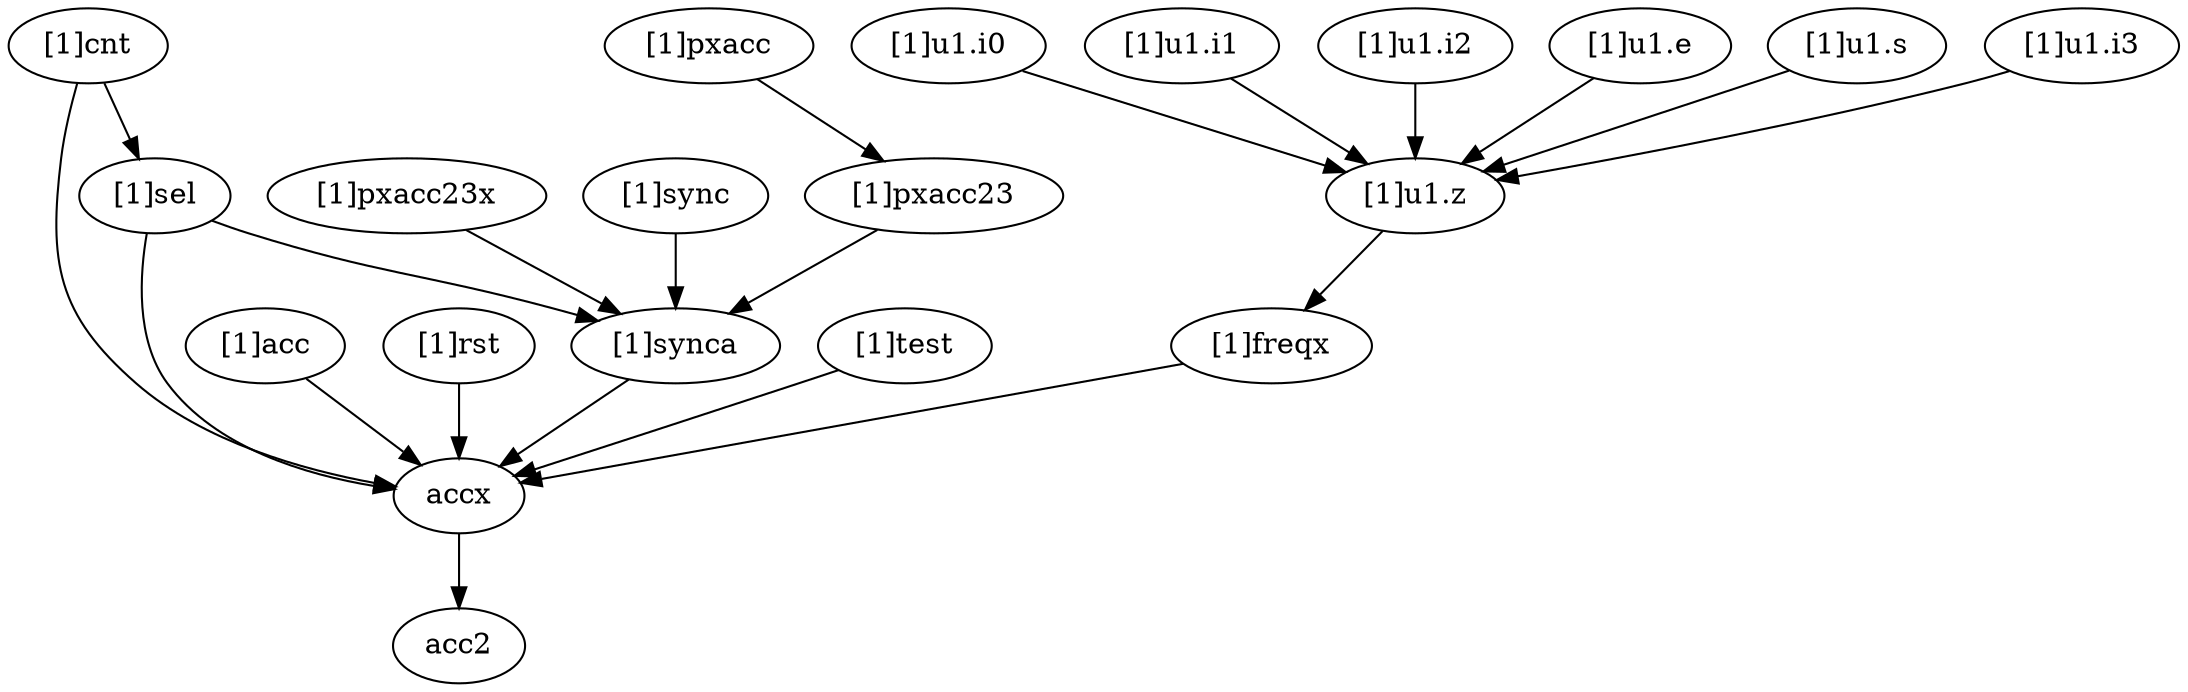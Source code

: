 strict digraph "" {
	"[1]u1.i0"	 [complexity=8,
		importance=0.108539881959,
		rank=0.0135674852449];
	"[1]u1.z"	 [complexity=6,
		importance=0.0986798945999,
		rank=0.0164466491];
	"[1]u1.i0" -> "[1]u1.z";
	"[1]u1.i1"	 [complexity=8,
		importance=0.108539881959,
		rank=0.0135674852449];
	"[1]u1.i1" -> "[1]u1.z";
	"[1]u1.i2"	 [complexity=8,
		importance=0.108539881959,
		rank=0.0135674852449];
	"[1]u1.i2" -> "[1]u1.z";
	"[1]u1.e"	 [complexity=7,
		importance=0.499972724254,
		rank=0.0714246748934];
	"[1]u1.e" -> "[1]u1.z";
	"[1]cnt"	 [complexity=11,
		importance=0.115171591076,
		rank=0.0104701446433];
	"[1]sel"	 [complexity=9,
		importance=0.108598339822,
		rank=0.0120664822024];
	"[1]cnt" -> "[1]sel";
	accx	 [complexity=2,
		importance=0.0426200912327,
		rank=0.0213100456164];
	"[1]cnt" -> accx;
	"[1]acc"	 [complexity=6,
		importance=0.0522139734181,
		rank=0.00870232890302];
	"[1]acc" -> accx;
	"[1]rst"	 [complexity=3,
		importance=0.134433524953,
		rank=0.0448111749842];
	"[1]rst" -> accx;
	"[1]pxacc23x"	 [complexity=9,
		importance=0.110493487956,
		rank=0.0122770542173];
	"[1]synca"	 [complexity=3,
		importance=0.101659895667,
		rank=0.033886631889];
	"[1]pxacc23x" -> "[1]synca";
	"[1]sync"	 [complexity=9,
		importance=0.108233146921,
		rank=0.0120259052135];
	"[1]sync" -> "[1]synca";
	"[1]u1.s"	 [complexity=7,
		importance=0.401540639566,
		rank=0.0573629485094];
	"[1]u1.s" -> "[1]u1.z";
	"[1]sel" -> accx;
	"[1]sel" -> "[1]synca";
	"[1]u1.i3"	 [complexity=8,
		importance=0.108539881959,
		rank=0.0135674852449];
	"[1]u1.i3" -> "[1]u1.z";
	acc2	 [complexity=0,
		importance=0.00934607227333,
		rank=0.0];
	accx -> acc2;
	"[1]test"	 [complexity=4,
		importance=0.134433524953,
		rank=0.0336083812382];
	"[1]test" -> accx;
	"[1]synca" -> accx;
	"[1]pxacc"	 [complexity=11,
		importance=0.122624240216,
		rank=0.0111476582014];
	"[1]pxacc23"	 [complexity=9,
		importance=0.113030358031,
		rank=0.0125589286701];
	"[1]pxacc" -> "[1]pxacc23";
	"[1]freqx"	 [complexity=6,
		importance=0.065688623442,
		rank=0.010948103907];
	"[1]freqx" -> accx;
	"[1]pxacc23" -> "[1]synca";
	"[1]u1.z" -> "[1]freqx";
}
